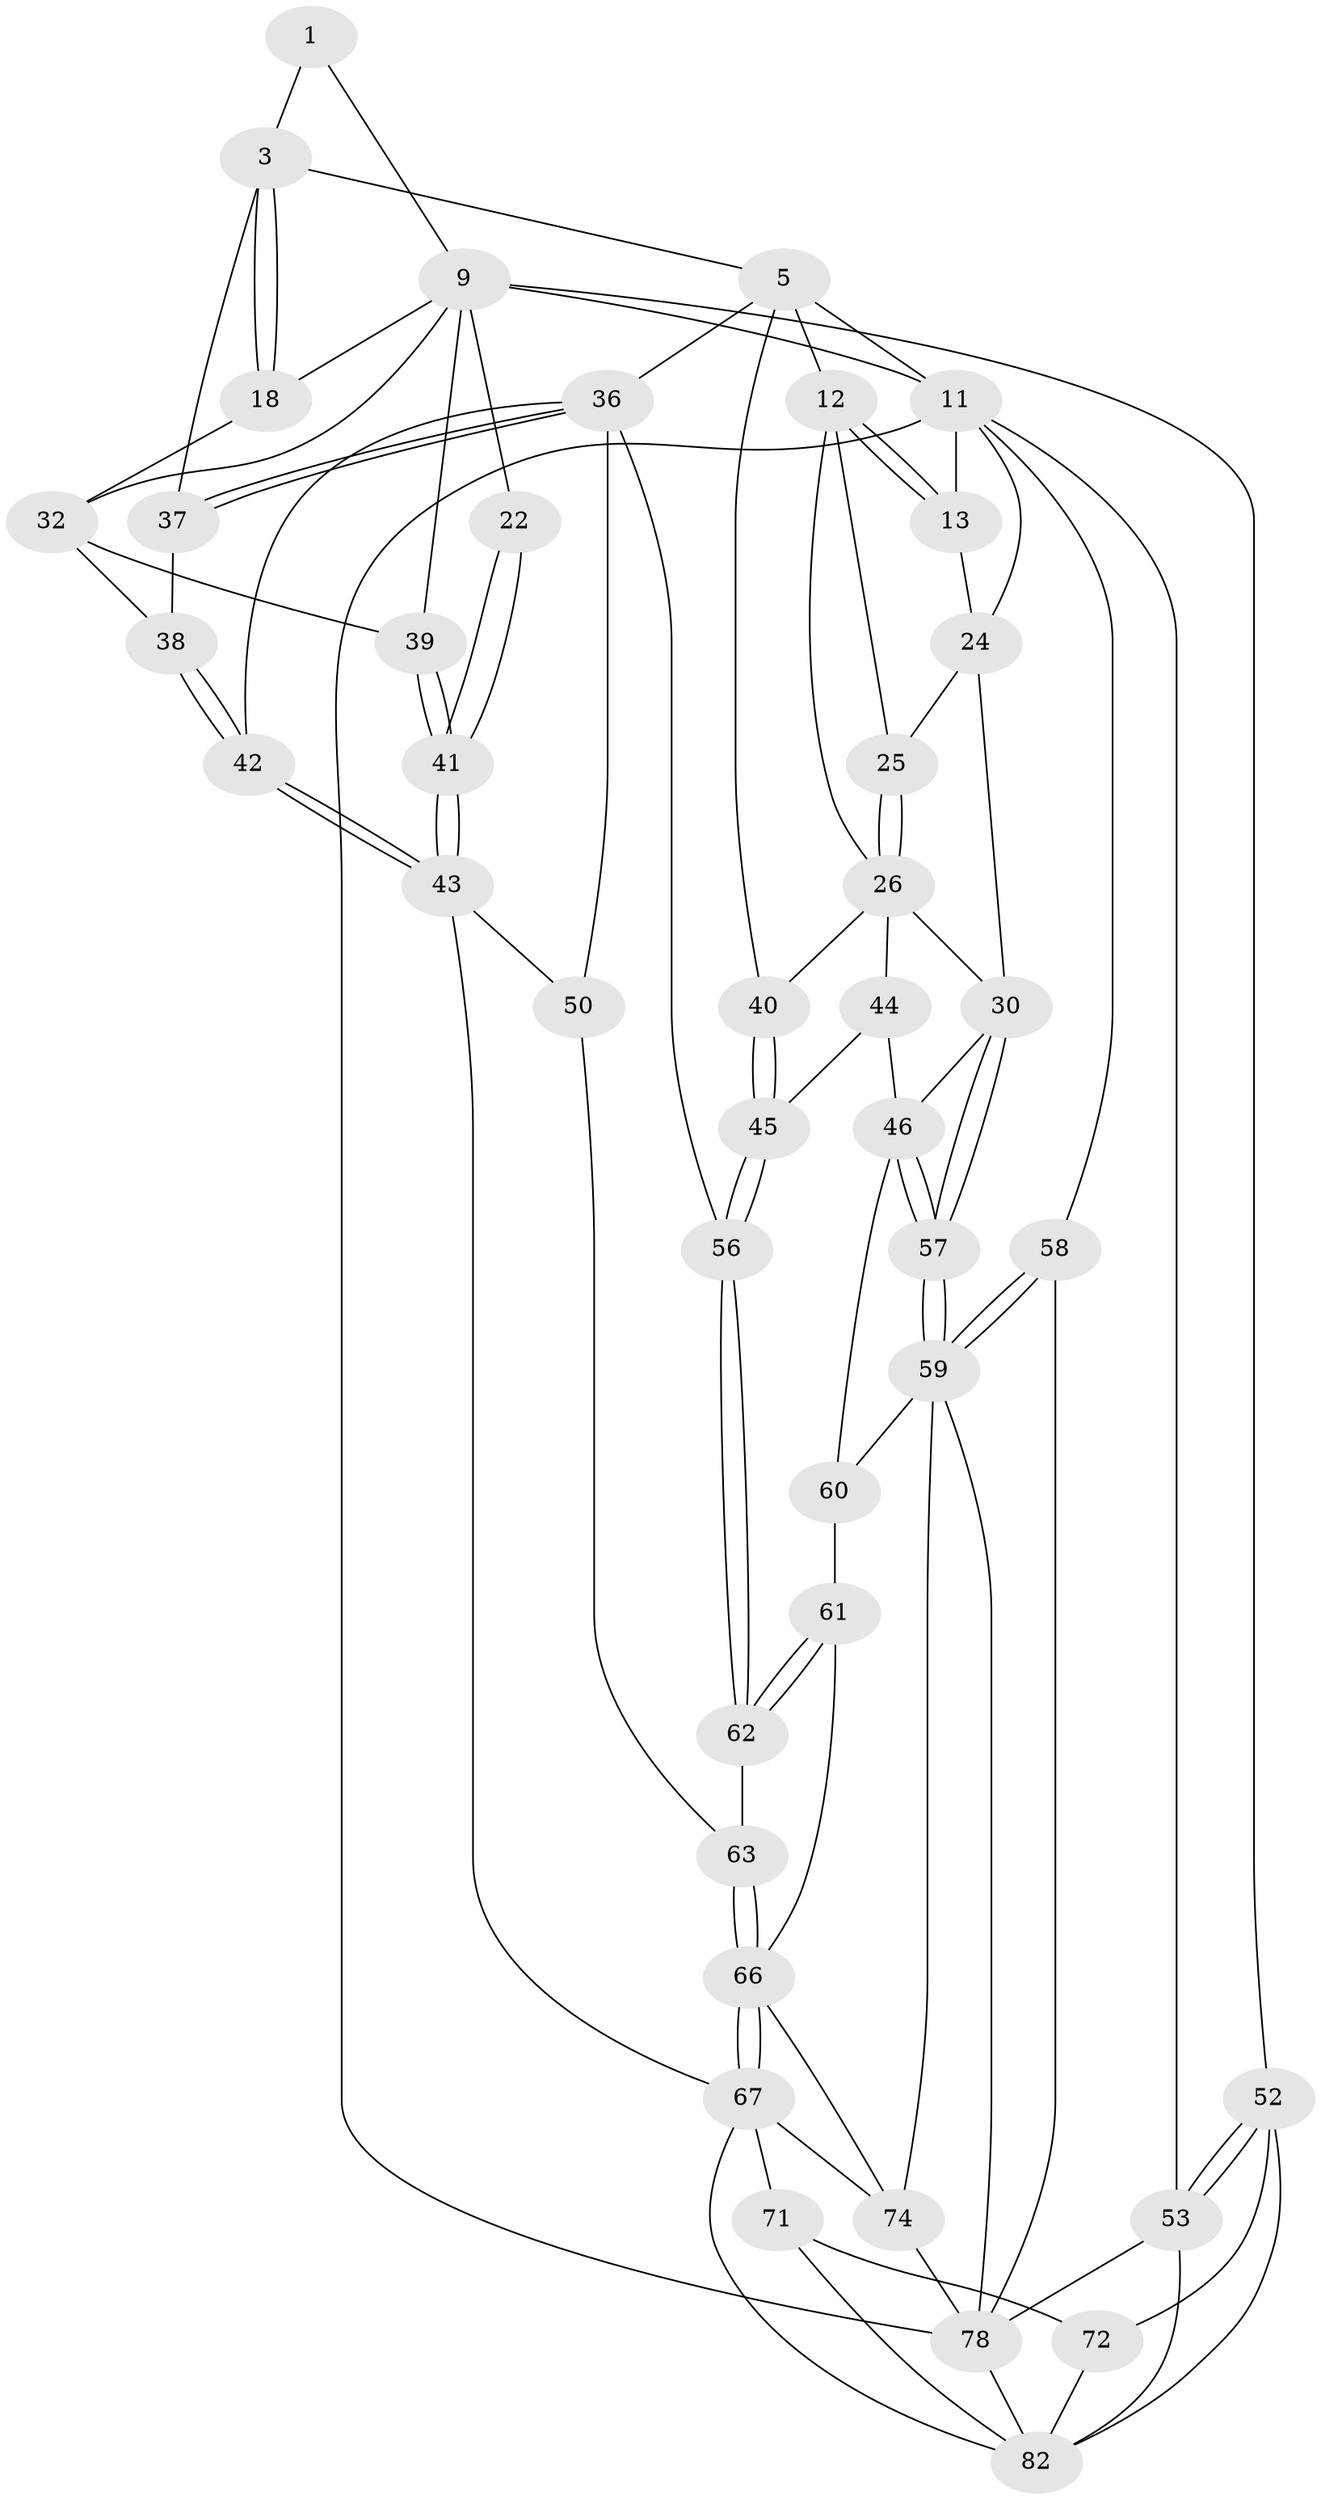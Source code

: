 // original degree distribution, {3: 0.023255813953488372, 5: 0.5116279069767442, 4: 0.2441860465116279, 6: 0.22093023255813954}
// Generated by graph-tools (version 1.1) at 2025/16/03/09/25 04:16:58]
// undirected, 43 vertices, 101 edges
graph export_dot {
graph [start="1"]
  node [color=gray90,style=filled];
  1 [pos="+0.2385790060901105+0",super="+2"];
  3 [pos="+0.32830958759429846+0.14907946677710845",super="+4"];
  5 [pos="+0.541939672359706+0.05557228009971144",super="+6+17"];
  9 [pos="+0.0788731686889212+0.09747642670513613",super="+19+10"];
  11 [pos="+0+0",super="+14"];
  12 [pos="+0.9035087056662511+0",super="+15"];
  13 [pos="+1+0"];
  18 [pos="+0.23913191759299166+0.24351295948363172"];
  22 [pos="+0+0.4847746990907563"];
  24 [pos="+0.9212961434610909+0.1828961546246388",super="+29"];
  25 [pos="+0.8473170669990159+0.15338015616633272"];
  26 [pos="+0.8324997514389871+0.30692622063632663",super="+27"];
  30 [pos="+1+0.33182332486008453",super="+31"];
  32 [pos="+0.20533753823860862+0.27387631006887664",super="+33"];
  36 [pos="+0.44703313928763616+0.38175264183884133",super="+48"];
  37 [pos="+0.4048435308049455+0.3518222826434626"];
  38 [pos="+0.25462526252104495+0.3524644499805284"];
  39 [pos="+0.16388472041047314+0.27844852276075727"];
  40 [pos="+0.5361734906637378+0.40781718207021966"];
  41 [pos="+0+0.4853812528461722"];
  42 [pos="+0.2438288331572586+0.36963941930327315"];
  43 [pos="+0.09702607460523847+0.5054569847006939",super="+51"];
  44 [pos="+0.682283666471518+0.4395819173490825"];
  45 [pos="+0.5377272923246694+0.40963889573541523"];
  46 [pos="+0.8047984807409326+0.5304242057762213",super="+47"];
  50 [pos="+0.2487238545163882+0.5813635878438442",super="+55"];
  52 [pos="+0+0.7158827274093518",super="+73"];
  53 [pos="+0+1"];
  56 [pos="+0.5266887913116712+0.4620508585978181"];
  57 [pos="+0.8716674943147975+0.5865172468354696"];
  58 [pos="+1+0.6926721158837169",super="+77"];
  59 [pos="+0.8780593731858533+0.597446413622786",super="+64"];
  60 [pos="+0.7013201464208891+0.5712406920401663"];
  61 [pos="+0.5477699827081334+0.6668843907405088"];
  62 [pos="+0.5042967326414785+0.5986226537860497"];
  63 [pos="+0.34765952026900976+0.5935038433985644"];
  66 [pos="+0.3786634664581959+0.7910534177073315",super="+70"];
  67 [pos="+0.34673005308327887+0.8134097172124778",super="+68+76"];
  71 [pos="+0.20345608671198964+0.8030803068079846"];
  72 [pos="+0.13511161585377834+0.8210457801741086"];
  74 [pos="+0.6573703630505267+0.8734967536331188",super="+75"];
  78 [pos="+0.8982496011775386+0.8250946597932639",super="+79"];
  82 [pos="+0.30938544628180614+1",super="+83"];
  1 -- 3;
  1 -- 9;
  3 -- 18;
  3 -- 18;
  3 -- 5;
  3 -- 37;
  5 -- 11;
  5 -- 12 [weight=2];
  5 -- 40;
  5 -- 36;
  9 -- 32;
  9 -- 18;
  9 -- 22 [weight=2];
  9 -- 39;
  9 -- 11;
  9 -- 52;
  11 -- 53;
  11 -- 58;
  11 -- 13;
  11 -- 24;
  11 -- 78;
  12 -- 13;
  12 -- 13;
  12 -- 25;
  12 -- 26;
  13 -- 24;
  18 -- 32;
  22 -- 41;
  22 -- 41;
  24 -- 25;
  24 -- 30;
  25 -- 26;
  25 -- 26;
  26 -- 30;
  26 -- 40;
  26 -- 44;
  30 -- 57;
  30 -- 57;
  30 -- 46;
  32 -- 39;
  32 -- 38;
  36 -- 37;
  36 -- 37;
  36 -- 50 [weight=2];
  36 -- 56;
  36 -- 42;
  37 -- 38;
  38 -- 42;
  38 -- 42;
  39 -- 41;
  39 -- 41;
  40 -- 45;
  40 -- 45;
  41 -- 43;
  41 -- 43;
  42 -- 43;
  42 -- 43;
  43 -- 67;
  43 -- 50;
  44 -- 45;
  44 -- 46;
  45 -- 56;
  45 -- 56;
  46 -- 57;
  46 -- 57;
  46 -- 60;
  50 -- 63;
  52 -- 53;
  52 -- 53;
  52 -- 72;
  52 -- 82;
  53 -- 82;
  53 -- 78;
  56 -- 62;
  56 -- 62;
  57 -- 59;
  57 -- 59;
  58 -- 59;
  58 -- 59;
  58 -- 78 [weight=2];
  59 -- 74;
  59 -- 60;
  59 -- 78;
  60 -- 61;
  61 -- 62;
  61 -- 62;
  61 -- 66;
  62 -- 63;
  63 -- 66;
  63 -- 66;
  66 -- 67;
  66 -- 67;
  66 -- 74;
  67 -- 82;
  67 -- 71;
  67 -- 74;
  71 -- 72;
  71 -- 82;
  72 -- 82;
  74 -- 78;
  78 -- 82;
}
